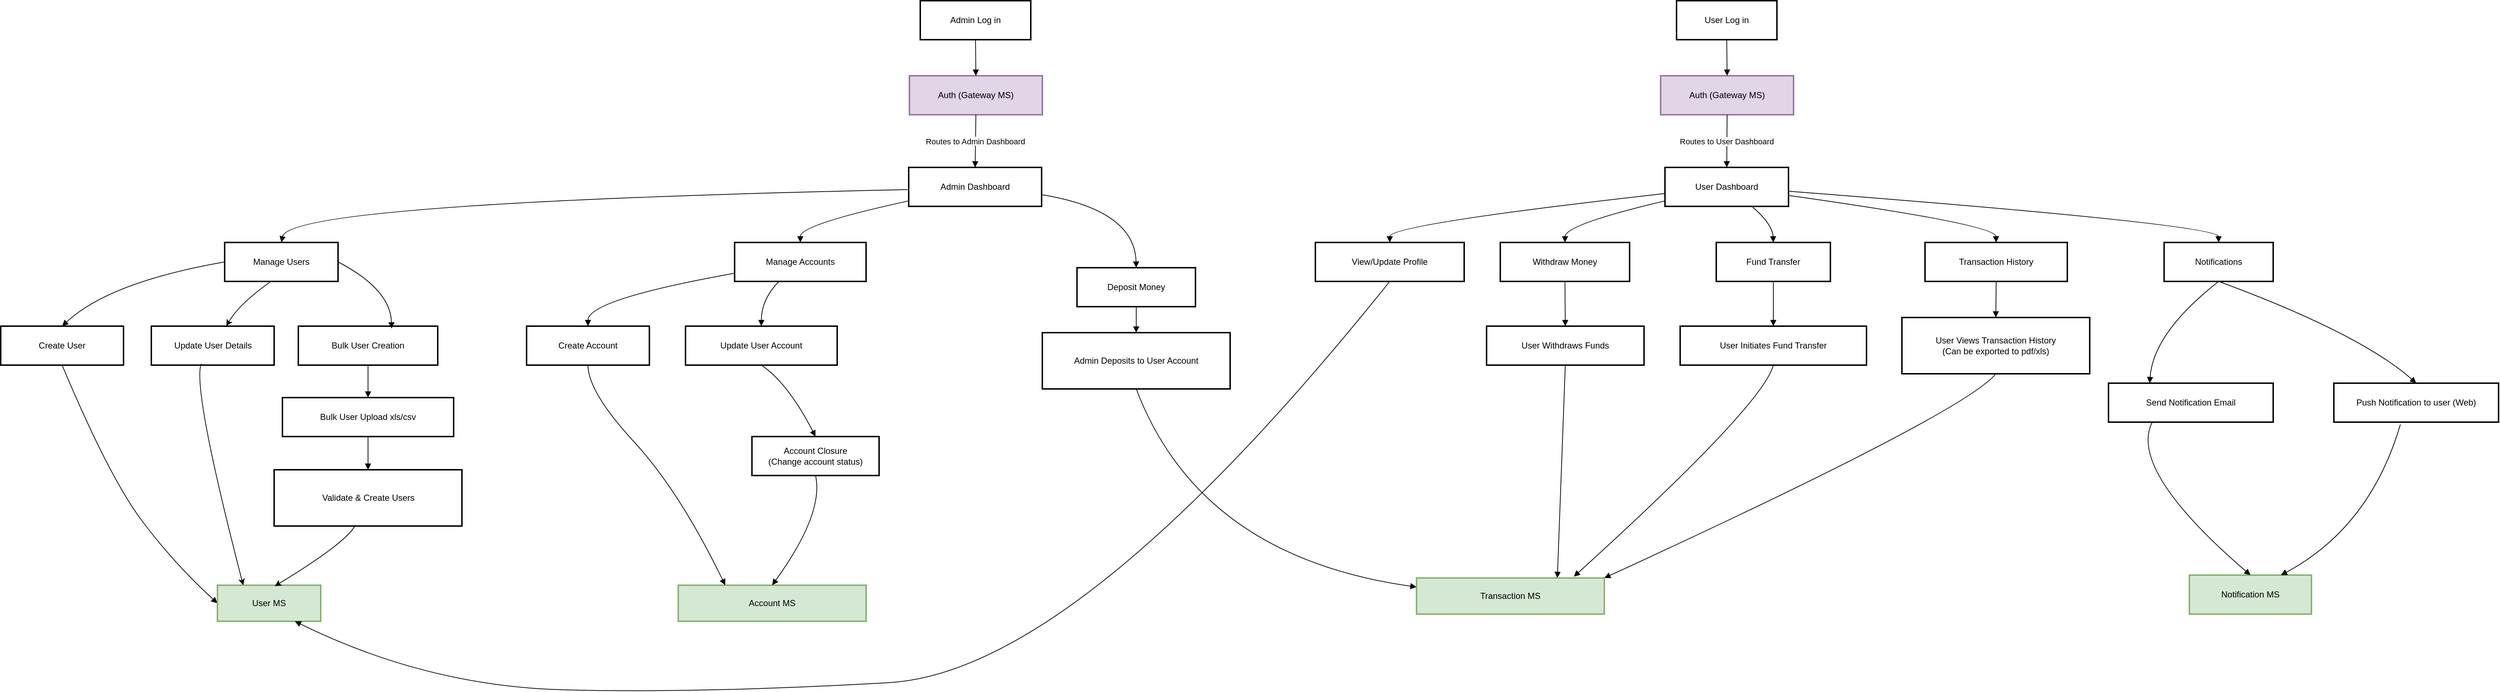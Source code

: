<mxfile version="26.0.6">
  <diagram id="ROn9mO5n3ff-VIjy4hpl" name="Page-1">
    <mxGraphModel dx="1764" dy="991" grid="1" gridSize="10" guides="1" tooltips="1" connect="1" arrows="1" fold="1" page="1" pageScale="1" pageWidth="850" pageHeight="1100" background="light-dark(#ffffff, #121212)" math="0" shadow="0">
      <root>
        <mxCell id="0" />
        <mxCell id="1" parent="0" />
        <mxCell id="tpNs3KqN-CZfR7yVnbti-1" value="Admin Log in" style="whiteSpace=wrap;strokeWidth=2;" parent="1" vertex="1">
          <mxGeometry x="1433" y="20" width="153" height="54" as="geometry" />
        </mxCell>
        <mxCell id="tpNs3KqN-CZfR7yVnbti-2" value="Auth (Gateway MS)" style="whiteSpace=wrap;strokeWidth=2;fillColor=#e1d5e7;strokeColor=#9673a6;" parent="1" vertex="1">
          <mxGeometry x="1418" y="124" width="184" height="54" as="geometry" />
        </mxCell>
        <mxCell id="tpNs3KqN-CZfR7yVnbti-3" value="User Log in" style="whiteSpace=wrap;strokeWidth=2;" parent="1" vertex="1">
          <mxGeometry x="2480" y="20" width="139" height="54" as="geometry" />
        </mxCell>
        <mxCell id="tpNs3KqN-CZfR7yVnbti-4" value="Auth (Gateway MS)" style="whiteSpace=wrap;strokeWidth=2;fillColor=#e1d5e7;strokeColor=#9673a6;" parent="1" vertex="1">
          <mxGeometry x="2458" y="124" width="184" height="54" as="geometry" />
        </mxCell>
        <mxCell id="tpNs3KqN-CZfR7yVnbti-5" value="Admin Dashboard" style="whiteSpace=wrap;strokeWidth=2;" parent="1" vertex="1">
          <mxGeometry x="1417" y="251" width="184" height="54" as="geometry" />
        </mxCell>
        <mxCell id="tpNs3KqN-CZfR7yVnbti-6" value="User Dashboard" style="whiteSpace=wrap;strokeWidth=2;" parent="1" vertex="1">
          <mxGeometry x="2464" y="251" width="171" height="54" as="geometry" />
        </mxCell>
        <mxCell id="tpNs3KqN-CZfR7yVnbti-7" value="Manage Users" style="whiteSpace=wrap;strokeWidth=2;" parent="1" vertex="1">
          <mxGeometry x="470" y="355" width="157" height="54" as="geometry" />
        </mxCell>
        <mxCell id="tpNs3KqN-CZfR7yVnbti-8" value="Manage Accounts" style="whiteSpace=wrap;strokeWidth=2;" parent="1" vertex="1">
          <mxGeometry x="1176" y="355" width="182" height="54" as="geometry" />
        </mxCell>
        <mxCell id="tpNs3KqN-CZfR7yVnbti-9" value="Deposit Money" style="whiteSpace=wrap;strokeWidth=2;" parent="1" vertex="1">
          <mxGeometry x="1650" y="390" width="164" height="54" as="geometry" />
        </mxCell>
        <mxCell id="tpNs3KqN-CZfR7yVnbti-11" value="View/Update Profile" style="whiteSpace=wrap;strokeWidth=2;" parent="1" vertex="1">
          <mxGeometry x="1980" y="355" width="206" height="54" as="geometry" />
        </mxCell>
        <mxCell id="tpNs3KqN-CZfR7yVnbti-12" value="Withdraw Money" style="whiteSpace=wrap;strokeWidth=2;" parent="1" vertex="1">
          <mxGeometry x="2236" y="355" width="179" height="54" as="geometry" />
        </mxCell>
        <mxCell id="tpNs3KqN-CZfR7yVnbti-13" value="Fund Transfer" style="whiteSpace=wrap;strokeWidth=2;" parent="1" vertex="1">
          <mxGeometry x="2535" y="355" width="158" height="54" as="geometry" />
        </mxCell>
        <mxCell id="tpNs3KqN-CZfR7yVnbti-14" value="Transaction History" style="whiteSpace=wrap;strokeWidth=2;" parent="1" vertex="1">
          <mxGeometry x="2824" y="355" width="197" height="54" as="geometry" />
        </mxCell>
        <mxCell id="tpNs3KqN-CZfR7yVnbti-15" value="Notifications" style="whiteSpace=wrap;strokeWidth=2;" parent="1" vertex="1">
          <mxGeometry x="3155" y="355" width="151" height="54" as="geometry" />
        </mxCell>
        <mxCell id="tpNs3KqN-CZfR7yVnbti-16" value="Create User" style="whiteSpace=wrap;strokeWidth=2;" parent="1" vertex="1">
          <mxGeometry x="160" y="471" width="170" height="54" as="geometry" />
        </mxCell>
        <mxCell id="tpNs3KqN-CZfR7yVnbti-18" value="Bulk User Creation" style="whiteSpace=wrap;strokeWidth=2;" parent="1" vertex="1">
          <mxGeometry x="572" y="471" width="193" height="54" as="geometry" />
        </mxCell>
        <mxCell id="tpNs3KqN-CZfR7yVnbti-20" value="Bulk User Upload xls/csv" style="whiteSpace=wrap;strokeWidth=2;" parent="1" vertex="1">
          <mxGeometry x="550" y="570" width="237" height="54" as="geometry" />
        </mxCell>
        <mxCell id="tpNs3KqN-CZfR7yVnbti-21" value="Validate &amp; Create Users" style="whiteSpace=wrap;strokeWidth=2;" parent="1" vertex="1">
          <mxGeometry x="538.5" y="670" width="260" height="78" as="geometry" />
        </mxCell>
        <mxCell id="tpNs3KqN-CZfR7yVnbti-22" value="Create Account" style="whiteSpace=wrap;strokeWidth=2;" parent="1" vertex="1">
          <mxGeometry x="888" y="471" width="170" height="54" as="geometry" />
        </mxCell>
        <mxCell id="tpNs3KqN-CZfR7yVnbti-23" value="Update User Account" style="whiteSpace=wrap;strokeWidth=2;" parent="1" vertex="1">
          <mxGeometry x="1108" y="471" width="210" height="54" as="geometry" />
        </mxCell>
        <mxCell id="tpNs3KqN-CZfR7yVnbti-25" value="Account Closure&#xa;(Change account status)" style="whiteSpace=wrap;strokeWidth=2;" parent="1" vertex="1">
          <mxGeometry x="1200" y="624" width="176" height="54" as="geometry" />
        </mxCell>
        <mxCell id="tpNs3KqN-CZfR7yVnbti-26" value="Account MS" style="whiteSpace=wrap;strokeWidth=2;fillColor=#d5e8d4;strokeColor=#82b366;" parent="1" vertex="1">
          <mxGeometry x="1098" y="830" width="260" height="50" as="geometry" />
        </mxCell>
        <mxCell id="tpNs3KqN-CZfR7yVnbti-27" value="Admin Deposits to User Account" style="whiteSpace=wrap;strokeWidth=2;" parent="1" vertex="1">
          <mxGeometry x="1602" y="480" width="260" height="78" as="geometry" />
        </mxCell>
        <mxCell id="tpNs3KqN-CZfR7yVnbti-28" value="User Withdraws Funds" style="whiteSpace=wrap;strokeWidth=2;" parent="1" vertex="1">
          <mxGeometry x="2217" y="471" width="218" height="54" as="geometry" />
        </mxCell>
        <mxCell id="tpNs3KqN-CZfR7yVnbti-29" value="User Initiates Fund Transfer" style="whiteSpace=wrap;strokeWidth=2;" parent="1" vertex="1">
          <mxGeometry x="2485" y="471" width="258" height="54" as="geometry" />
        </mxCell>
        <mxCell id="tpNs3KqN-CZfR7yVnbti-30" value="User Views Transaction History&#xa;(Can be exported to pdf/xls)" style="whiteSpace=wrap;strokeWidth=2;" parent="1" vertex="1">
          <mxGeometry x="2792" y="459" width="260" height="78" as="geometry" />
        </mxCell>
        <mxCell id="tpNs3KqN-CZfR7yVnbti-31" value="Send Notification Email" style="whiteSpace=wrap;strokeWidth=2;" parent="1" vertex="1">
          <mxGeometry x="3078" y="550" width="228" height="54" as="geometry" />
        </mxCell>
        <mxCell id="tpNs3KqN-CZfR7yVnbti-32" value="Notification MS" style="whiteSpace=wrap;strokeWidth=2;fillColor=#d5e8d4;strokeColor=#82b366;" parent="1" vertex="1">
          <mxGeometry x="3190" y="816" width="169" height="54" as="geometry" />
        </mxCell>
        <mxCell id="tpNs3KqN-CZfR7yVnbti-34" value="" style="curved=1;startArrow=none;endArrow=block;exitX=0.5;exitY=1;entryX=0.5;entryY=0;rounded=0;" parent="1" source="tpNs3KqN-CZfR7yVnbti-1" target="tpNs3KqN-CZfR7yVnbti-2" edge="1">
          <mxGeometry relative="1" as="geometry">
            <Array as="points" />
          </mxGeometry>
        </mxCell>
        <mxCell id="tpNs3KqN-CZfR7yVnbti-35" value="" style="curved=1;startArrow=none;endArrow=block;exitX=0.5;exitY=1;entryX=0.5;entryY=0;rounded=0;" parent="1" source="tpNs3KqN-CZfR7yVnbti-3" target="tpNs3KqN-CZfR7yVnbti-4" edge="1">
          <mxGeometry relative="1" as="geometry">
            <Array as="points" />
          </mxGeometry>
        </mxCell>
        <mxCell id="tpNs3KqN-CZfR7yVnbti-36" value="Routes to Admin Dashboard" style="curved=1;startArrow=none;endArrow=block;exitX=0.5;exitY=1;entryX=0.5;entryY=-0.01;rounded=0;" parent="1" source="tpNs3KqN-CZfR7yVnbti-2" target="tpNs3KqN-CZfR7yVnbti-5" edge="1">
          <mxGeometry relative="1" as="geometry">
            <Array as="points" />
          </mxGeometry>
        </mxCell>
        <mxCell id="tpNs3KqN-CZfR7yVnbti-37" value="Routes to User Dashboard" style="curved=1;startArrow=none;endArrow=block;exitX=0.5;exitY=1;entryX=0.5;entryY=-0.01;rounded=0;" parent="1" source="tpNs3KqN-CZfR7yVnbti-4" target="tpNs3KqN-CZfR7yVnbti-6" edge="1">
          <mxGeometry relative="1" as="geometry">
            <Array as="points" />
          </mxGeometry>
        </mxCell>
        <mxCell id="tpNs3KqN-CZfR7yVnbti-38" value="" style="curved=1;startArrow=none;endArrow=block;exitX=0;exitY=0.57;entryX=0.5;entryY=-0.01;rounded=0;" parent="1" source="tpNs3KqN-CZfR7yVnbti-5" target="tpNs3KqN-CZfR7yVnbti-7" edge="1">
          <mxGeometry relative="1" as="geometry">
            <Array as="points">
              <mxPoint x="560" y="300" />
            </Array>
          </mxGeometry>
        </mxCell>
        <mxCell id="tpNs3KqN-CZfR7yVnbti-39" value="" style="curved=1;startArrow=none;endArrow=block;exitX=0;exitY=0.86;entryX=0.5;entryY=-0.01;rounded=0;" parent="1" source="tpNs3KqN-CZfR7yVnbti-5" target="tpNs3KqN-CZfR7yVnbti-8" edge="1">
          <mxGeometry relative="1" as="geometry">
            <Array as="points">
              <mxPoint x="1267" y="330" />
            </Array>
          </mxGeometry>
        </mxCell>
        <mxCell id="tpNs3KqN-CZfR7yVnbti-40" value="" style="curved=1;startArrow=none;endArrow=block;exitX=1;exitY=0.7;entryX=0.5;entryY=-0.01;rounded=0;" parent="1" source="tpNs3KqN-CZfR7yVnbti-5" target="tpNs3KqN-CZfR7yVnbti-9" edge="1">
          <mxGeometry relative="1" as="geometry">
            <Array as="points">
              <mxPoint x="1730" y="310" />
            </Array>
          </mxGeometry>
        </mxCell>
        <mxCell id="tpNs3KqN-CZfR7yVnbti-42" value="" style="curved=1;startArrow=none;endArrow=block;exitX=0;exitY=0.67;entryX=0.5;entryY=-0.01;rounded=0;" parent="1" source="tpNs3KqN-CZfR7yVnbti-6" target="tpNs3KqN-CZfR7yVnbti-11" edge="1">
          <mxGeometry relative="1" as="geometry">
            <Array as="points">
              <mxPoint x="2083" y="330" />
            </Array>
          </mxGeometry>
        </mxCell>
        <mxCell id="tpNs3KqN-CZfR7yVnbti-43" value="" style="curved=1;startArrow=none;endArrow=block;exitX=0;exitY=0.86;entryX=0.5;entryY=-0.01;rounded=0;" parent="1" source="tpNs3KqN-CZfR7yVnbti-6" target="tpNs3KqN-CZfR7yVnbti-12" edge="1">
          <mxGeometry relative="1" as="geometry">
            <Array as="points">
              <mxPoint x="2326" y="330" />
            </Array>
          </mxGeometry>
        </mxCell>
        <mxCell id="tpNs3KqN-CZfR7yVnbti-44" value="" style="curved=1;startArrow=none;endArrow=block;exitX=0.7;exitY=0.99;entryX=0.5;entryY=-0.01;rounded=0;" parent="1" source="tpNs3KqN-CZfR7yVnbti-6" target="tpNs3KqN-CZfR7yVnbti-13" edge="1">
          <mxGeometry relative="1" as="geometry">
            <Array as="points">
              <mxPoint x="2613" y="330" />
            </Array>
          </mxGeometry>
        </mxCell>
        <mxCell id="tpNs3KqN-CZfR7yVnbti-45" value="" style="curved=1;startArrow=none;endArrow=block;exitX=1;exitY=0.72;entryX=0.5;entryY=-0.01;rounded=0;" parent="1" source="tpNs3KqN-CZfR7yVnbti-6" target="tpNs3KqN-CZfR7yVnbti-14" edge="1">
          <mxGeometry relative="1" as="geometry">
            <Array as="points">
              <mxPoint x="2922" y="330" />
            </Array>
          </mxGeometry>
        </mxCell>
        <mxCell id="tpNs3KqN-CZfR7yVnbti-46" value="" style="curved=1;startArrow=none;endArrow=block;exitX=1;exitY=0.61;entryX=0.5;entryY=-0.01;rounded=0;" parent="1" source="tpNs3KqN-CZfR7yVnbti-6" target="tpNs3KqN-CZfR7yVnbti-15" edge="1">
          <mxGeometry relative="1" as="geometry">
            <Array as="points">
              <mxPoint x="3230" y="330" />
            </Array>
          </mxGeometry>
        </mxCell>
        <mxCell id="tpNs3KqN-CZfR7yVnbti-47" value="" style="curved=1;startArrow=none;endArrow=block;entryX=0.5;entryY=-0.01;rounded=0;exitX=0;exitY=0.5;exitDx=0;exitDy=0;" parent="1" source="tpNs3KqN-CZfR7yVnbti-7" target="tpNs3KqN-CZfR7yVnbti-16" edge="1">
          <mxGeometry relative="1" as="geometry">
            <Array as="points">
              <mxPoint x="310" y="410" />
            </Array>
            <mxPoint x="460" y="390" as="sourcePoint" />
          </mxGeometry>
        </mxCell>
        <mxCell id="tpNs3KqN-CZfR7yVnbti-49" value="" style="curved=1;startArrow=none;endArrow=block;exitX=1;exitY=0.5;entryX=0.669;entryY=0.059;rounded=0;entryDx=0;entryDy=0;entryPerimeter=0;exitDx=0;exitDy=0;" parent="1" source="tpNs3KqN-CZfR7yVnbti-7" target="tpNs3KqN-CZfR7yVnbti-18" edge="1">
          <mxGeometry relative="1" as="geometry">
            <Array as="points">
              <mxPoint x="700" y="420" />
            </Array>
          </mxGeometry>
        </mxCell>
        <mxCell id="tpNs3KqN-CZfR7yVnbti-50" value="" style="curved=1;startArrow=none;endArrow=block;exitX=0.5;exitY=0.99;entryX=0;entryY=0.5;rounded=0;entryDx=0;entryDy=0;" parent="1" source="tpNs3KqN-CZfR7yVnbti-16" target="tpNs3KqN-CZfR7yVnbti-74" edge="1">
          <mxGeometry relative="1" as="geometry">
            <Array as="points">
              <mxPoint x="310" y="680" />
              <mxPoint x="400" y="800" />
            </Array>
            <mxPoint x="394.412" y="662" as="targetPoint" />
          </mxGeometry>
        </mxCell>
        <mxCell id="tpNs3KqN-CZfR7yVnbti-52" value="" style="curved=1;startArrow=none;endArrow=block;exitX=0.5;exitY=0.99;entryX=0.5;entryY=-0.01;rounded=0;" parent="1" source="tpNs3KqN-CZfR7yVnbti-18" target="tpNs3KqN-CZfR7yVnbti-20" edge="1">
          <mxGeometry relative="1" as="geometry">
            <Array as="points" />
          </mxGeometry>
        </mxCell>
        <mxCell id="tpNs3KqN-CZfR7yVnbti-53" value="" style="curved=1;startArrow=none;endArrow=block;exitX=0.5;exitY=0.99;entryX=0.5;entryY=0;rounded=0;" parent="1" source="tpNs3KqN-CZfR7yVnbti-20" target="tpNs3KqN-CZfR7yVnbti-21" edge="1">
          <mxGeometry relative="1" as="geometry">
            <Array as="points" />
          </mxGeometry>
        </mxCell>
        <mxCell id="tpNs3KqN-CZfR7yVnbti-54" value="" style="curved=1;startArrow=none;endArrow=block;exitX=0;exitY=0.79;entryX=0.5;entryY=-0.01;rounded=0;" parent="1" source="tpNs3KqN-CZfR7yVnbti-8" target="tpNs3KqN-CZfR7yVnbti-22" edge="1">
          <mxGeometry relative="1" as="geometry">
            <Array as="points">
              <mxPoint x="973" y="434" />
            </Array>
          </mxGeometry>
        </mxCell>
        <mxCell id="tpNs3KqN-CZfR7yVnbti-55" value="" style="curved=1;startArrow=none;endArrow=block;exitX=0.34;exitY=0.99;entryX=0.5;entryY=-0.01;rounded=0;" parent="1" source="tpNs3KqN-CZfR7yVnbti-8" target="tpNs3KqN-CZfR7yVnbti-23" edge="1">
          <mxGeometry relative="1" as="geometry">
            <Array as="points">
              <mxPoint x="1213" y="434" />
            </Array>
          </mxGeometry>
        </mxCell>
        <mxCell id="tpNs3KqN-CZfR7yVnbti-58" value="" style="curved=1;startArrow=none;endArrow=block;exitX=0.5;exitY=0.99;entryX=0.25;entryY=0;rounded=0;entryDx=0;entryDy=0;" parent="1" source="tpNs3KqN-CZfR7yVnbti-22" target="tpNs3KqN-CZfR7yVnbti-26" edge="1">
          <mxGeometry relative="1" as="geometry">
            <Array as="points">
              <mxPoint x="973" y="562" />
              <mxPoint x="1100" y="700" />
            </Array>
          </mxGeometry>
        </mxCell>
        <mxCell id="tpNs3KqN-CZfR7yVnbti-59" value="" style="curved=1;startArrow=none;endArrow=block;exitX=0.5;exitY=0.99;rounded=0;entryX=0.5;entryY=0;entryDx=0;entryDy=0;" parent="1" source="tpNs3KqN-CZfR7yVnbti-23" target="tpNs3KqN-CZfR7yVnbti-25" edge="1">
          <mxGeometry relative="1" as="geometry">
            <Array as="points">
              <mxPoint x="1250" y="550" />
            </Array>
            <mxPoint x="1250" y="580" as="targetPoint" />
          </mxGeometry>
        </mxCell>
        <mxCell id="tpNs3KqN-CZfR7yVnbti-61" value="" style="curved=1;startArrow=none;endArrow=block;exitX=0.5;exitY=1;rounded=0;exitDx=0;exitDy=0;entryX=0.5;entryY=0;entryDx=0;entryDy=0;" parent="1" source="tpNs3KqN-CZfR7yVnbti-25" edge="1" target="tpNs3KqN-CZfR7yVnbti-26">
          <mxGeometry relative="1" as="geometry">
            <Array as="points">
              <mxPoint x="1300" y="730" />
            </Array>
            <mxPoint x="1310.0" y="604" as="sourcePoint" />
            <mxPoint x="1577" y="710" as="targetPoint" />
          </mxGeometry>
        </mxCell>
        <mxCell id="tpNs3KqN-CZfR7yVnbti-62" value="" style="curved=1;startArrow=none;endArrow=block;exitX=0.5;exitY=0.99;entryX=0.5;entryY=0;rounded=0;" parent="1" source="tpNs3KqN-CZfR7yVnbti-9" target="tpNs3KqN-CZfR7yVnbti-27" edge="1">
          <mxGeometry relative="1" as="geometry">
            <Array as="points" />
          </mxGeometry>
        </mxCell>
        <mxCell id="tpNs3KqN-CZfR7yVnbti-63" value="" style="curved=1;startArrow=none;endArrow=block;exitX=0.5;exitY=1;rounded=0;entryX=0;entryY=0.25;entryDx=0;entryDy=0;" parent="1" source="tpNs3KqN-CZfR7yVnbti-27" target="Yw5Ap8IpbwFvEhrzHZ3N-4" edge="1">
          <mxGeometry relative="1" as="geometry">
            <Array as="points">
              <mxPoint x="1820" y="790" />
            </Array>
          </mxGeometry>
        </mxCell>
        <mxCell id="tpNs3KqN-CZfR7yVnbti-64" value="" style="curved=1;startArrow=none;endArrow=block;exitX=0.5;exitY=0.99;entryX=0.5;entryY=-0.01;rounded=0;" parent="1" source="tpNs3KqN-CZfR7yVnbti-12" target="tpNs3KqN-CZfR7yVnbti-28" edge="1">
          <mxGeometry relative="1" as="geometry">
            <Array as="points" />
          </mxGeometry>
        </mxCell>
        <mxCell id="tpNs3KqN-CZfR7yVnbti-65" value="" style="curved=1;startArrow=none;endArrow=block;exitX=0.5;exitY=0.99;entryX=0.75;entryY=0;rounded=0;entryDx=0;entryDy=0;" parent="1" source="tpNs3KqN-CZfR7yVnbti-28" target="Yw5Ap8IpbwFvEhrzHZ3N-4" edge="1">
          <mxGeometry relative="1" as="geometry">
            <Array as="points" />
          </mxGeometry>
        </mxCell>
        <mxCell id="tpNs3KqN-CZfR7yVnbti-66" value="" style="curved=1;startArrow=none;endArrow=block;exitX=0.5;exitY=0.99;entryX=0.5;entryY=-0.01;rounded=0;" parent="1" source="tpNs3KqN-CZfR7yVnbti-13" target="tpNs3KqN-CZfR7yVnbti-29" edge="1">
          <mxGeometry relative="1" as="geometry">
            <Array as="points" />
          </mxGeometry>
        </mxCell>
        <mxCell id="tpNs3KqN-CZfR7yVnbti-67" value="" style="curved=1;startArrow=none;endArrow=block;exitX=0.5;exitY=0.99;entryX=0.838;entryY=-0.038;rounded=0;entryDx=0;entryDy=0;entryPerimeter=0;" parent="1" source="tpNs3KqN-CZfR7yVnbti-29" target="Yw5Ap8IpbwFvEhrzHZ3N-4" edge="1">
          <mxGeometry relative="1" as="geometry">
            <Array as="points">
              <mxPoint x="2600" y="580" />
            </Array>
          </mxGeometry>
        </mxCell>
        <mxCell id="tpNs3KqN-CZfR7yVnbti-68" value="" style="curved=1;startArrow=none;endArrow=block;exitX=0.5;exitY=0.99;entryX=0.5;entryY=0;rounded=0;" parent="1" source="tpNs3KqN-CZfR7yVnbti-14" target="tpNs3KqN-CZfR7yVnbti-30" edge="1">
          <mxGeometry relative="1" as="geometry">
            <Array as="points" />
          </mxGeometry>
        </mxCell>
        <mxCell id="tpNs3KqN-CZfR7yVnbti-69" value="" style="curved=1;startArrow=none;endArrow=block;exitX=0.5;exitY=1;entryX=1;entryY=0;rounded=0;entryDx=0;entryDy=0;" parent="1" source="tpNs3KqN-CZfR7yVnbti-30" target="Yw5Ap8IpbwFvEhrzHZ3N-4" edge="1">
          <mxGeometry relative="1" as="geometry">
            <Array as="points">
              <mxPoint x="2880" y="590" />
            </Array>
          </mxGeometry>
        </mxCell>
        <mxCell id="tpNs3KqN-CZfR7yVnbti-70" value="" style="curved=1;startArrow=none;endArrow=block;exitX=0.5;exitY=0.99;entryX=0.25;entryY=0;rounded=0;entryDx=0;entryDy=0;" parent="1" source="tpNs3KqN-CZfR7yVnbti-15" target="tpNs3KqN-CZfR7yVnbti-31" edge="1">
          <mxGeometry relative="1" as="geometry">
            <Array as="points">
              <mxPoint x="3140" y="480" />
            </Array>
          </mxGeometry>
        </mxCell>
        <mxCell id="tpNs3KqN-CZfR7yVnbti-71" value="" style="curved=1;startArrow=none;endArrow=block;exitX=0.27;exitY=0.99;entryX=0.5;entryY=-0.01;rounded=0;" parent="1" source="tpNs3KqN-CZfR7yVnbti-31" target="tpNs3KqN-CZfR7yVnbti-32" edge="1">
          <mxGeometry relative="1" as="geometry">
            <Array as="points">
              <mxPoint x="3105" y="670" />
            </Array>
          </mxGeometry>
        </mxCell>
        <mxCell id="tpNs3KqN-CZfR7yVnbti-72" value="" style="curved=1;startArrow=none;endArrow=block;exitX=0.404;exitY=1.059;entryX=0.75;entryY=0;rounded=0;entryDx=0;entryDy=0;exitDx=0;exitDy=0;exitPerimeter=0;" parent="1" source="Yw5Ap8IpbwFvEhrzHZ3N-6" edge="1" target="tpNs3KqN-CZfR7yVnbti-32">
          <mxGeometry relative="1" as="geometry">
            <Array as="points">
              <mxPoint x="3440" y="750" />
            </Array>
            <mxPoint x="3352.5" y="599" as="targetPoint" />
          </mxGeometry>
        </mxCell>
        <mxCell id="tpNs3KqN-CZfR7yVnbti-74" value="User MS" style="whiteSpace=wrap;strokeWidth=2;fillColor=#d5e8d4;strokeColor=#82b366;" parent="1" vertex="1">
          <mxGeometry x="460" y="830" width="143" height="50" as="geometry" />
        </mxCell>
        <mxCell id="tpNs3KqN-CZfR7yVnbti-75" value="" style="curved=1;endArrow=classic;html=1;rounded=0;exitX=0.432;exitY=0.984;exitDx=0;exitDy=0;exitPerimeter=0;entryX=0.556;entryY=0.025;entryDx=0;entryDy=0;entryPerimeter=0;" parent="1" source="tpNs3KqN-CZfR7yVnbti-21" target="tpNs3KqN-CZfR7yVnbti-74" edge="1">
          <mxGeometry width="50" height="50" relative="1" as="geometry">
            <mxPoint x="780" y="780" as="sourcePoint" />
            <mxPoint x="830" y="730" as="targetPoint" />
            <Array as="points">
              <mxPoint x="640" y="770" />
            </Array>
          </mxGeometry>
        </mxCell>
        <mxCell id="Yw5Ap8IpbwFvEhrzHZ3N-1" value="Update User Details" style="whiteSpace=wrap;strokeWidth=2;" vertex="1" parent="1">
          <mxGeometry x="368.5" y="471" width="170" height="54" as="geometry" />
        </mxCell>
        <mxCell id="Yw5Ap8IpbwFvEhrzHZ3N-2" value="" style="curved=1;endArrow=classic;html=1;rounded=0;exitX=0.414;exitY=0.988;exitDx=0;exitDy=0;exitPerimeter=0;entryX=0.611;entryY=-0.001;entryDx=0;entryDy=0;entryPerimeter=0;" edge="1" parent="1" source="tpNs3KqN-CZfR7yVnbti-7" target="Yw5Ap8IpbwFvEhrzHZ3N-1">
          <mxGeometry width="50" height="50" relative="1" as="geometry">
            <mxPoint x="600" y="420" as="sourcePoint" />
            <mxPoint x="570" y="470" as="targetPoint" />
            <Array as="points">
              <mxPoint x="490" y="440" />
            </Array>
          </mxGeometry>
        </mxCell>
        <mxCell id="Yw5Ap8IpbwFvEhrzHZ3N-3" value="" style="curved=1;endArrow=classic;html=1;rounded=0;exitX=0.406;exitY=0.967;exitDx=0;exitDy=0;exitPerimeter=0;entryX=0.25;entryY=0;entryDx=0;entryDy=0;" edge="1" parent="1" source="Yw5Ap8IpbwFvEhrzHZ3N-1" target="tpNs3KqN-CZfR7yVnbti-74">
          <mxGeometry width="50" height="50" relative="1" as="geometry">
            <mxPoint x="470" y="525" as="sourcePoint" />
            <mxPoint x="407" y="588" as="targetPoint" />
            <Array as="points">
              <mxPoint x="425" y="557" />
            </Array>
          </mxGeometry>
        </mxCell>
        <mxCell id="Yw5Ap8IpbwFvEhrzHZ3N-4" value="Transaction MS" style="whiteSpace=wrap;strokeWidth=2;fillColor=#d5e8d4;strokeColor=#82b366;" vertex="1" parent="1">
          <mxGeometry x="2120" y="820" width="260" height="50" as="geometry" />
        </mxCell>
        <mxCell id="Yw5Ap8IpbwFvEhrzHZ3N-5" value="" style="curved=1;startArrow=none;endArrow=block;exitX=0.5;exitY=1;rounded=0;exitDx=0;exitDy=0;entryX=0.75;entryY=1;entryDx=0;entryDy=0;" edge="1" parent="1" source="tpNs3KqN-CZfR7yVnbti-11" target="tpNs3KqN-CZfR7yVnbti-74">
          <mxGeometry relative="1" as="geometry">
            <Array as="points">
              <mxPoint x="1650" y="950" />
              <mxPoint x="1130" y="980" />
              <mxPoint x="750" y="970" />
            </Array>
            <mxPoint x="2090" y="430" as="sourcePoint" />
            <mxPoint x="560" y="890" as="targetPoint" />
          </mxGeometry>
        </mxCell>
        <mxCell id="Yw5Ap8IpbwFvEhrzHZ3N-6" value="Push Notification to user (Web)" style="whiteSpace=wrap;strokeWidth=2;" vertex="1" parent="1">
          <mxGeometry x="3390" y="550" width="228" height="54" as="geometry" />
        </mxCell>
        <mxCell id="Yw5Ap8IpbwFvEhrzHZ3N-7" value="" style="curved=1;startArrow=none;endArrow=block;exitX=0.5;exitY=1;entryX=0.5;entryY=0;rounded=0;exitDx=0;exitDy=0;entryDx=0;entryDy=0;" edge="1" parent="1" source="tpNs3KqN-CZfR7yVnbti-15" target="Yw5Ap8IpbwFvEhrzHZ3N-6">
          <mxGeometry relative="1" as="geometry">
            <Array as="points">
              <mxPoint x="3426" y="481" />
            </Array>
            <mxPoint x="3450.5" y="518" as="targetPoint" />
            <mxPoint x="3370" y="444" as="sourcePoint" />
          </mxGeometry>
        </mxCell>
      </root>
    </mxGraphModel>
  </diagram>
</mxfile>
